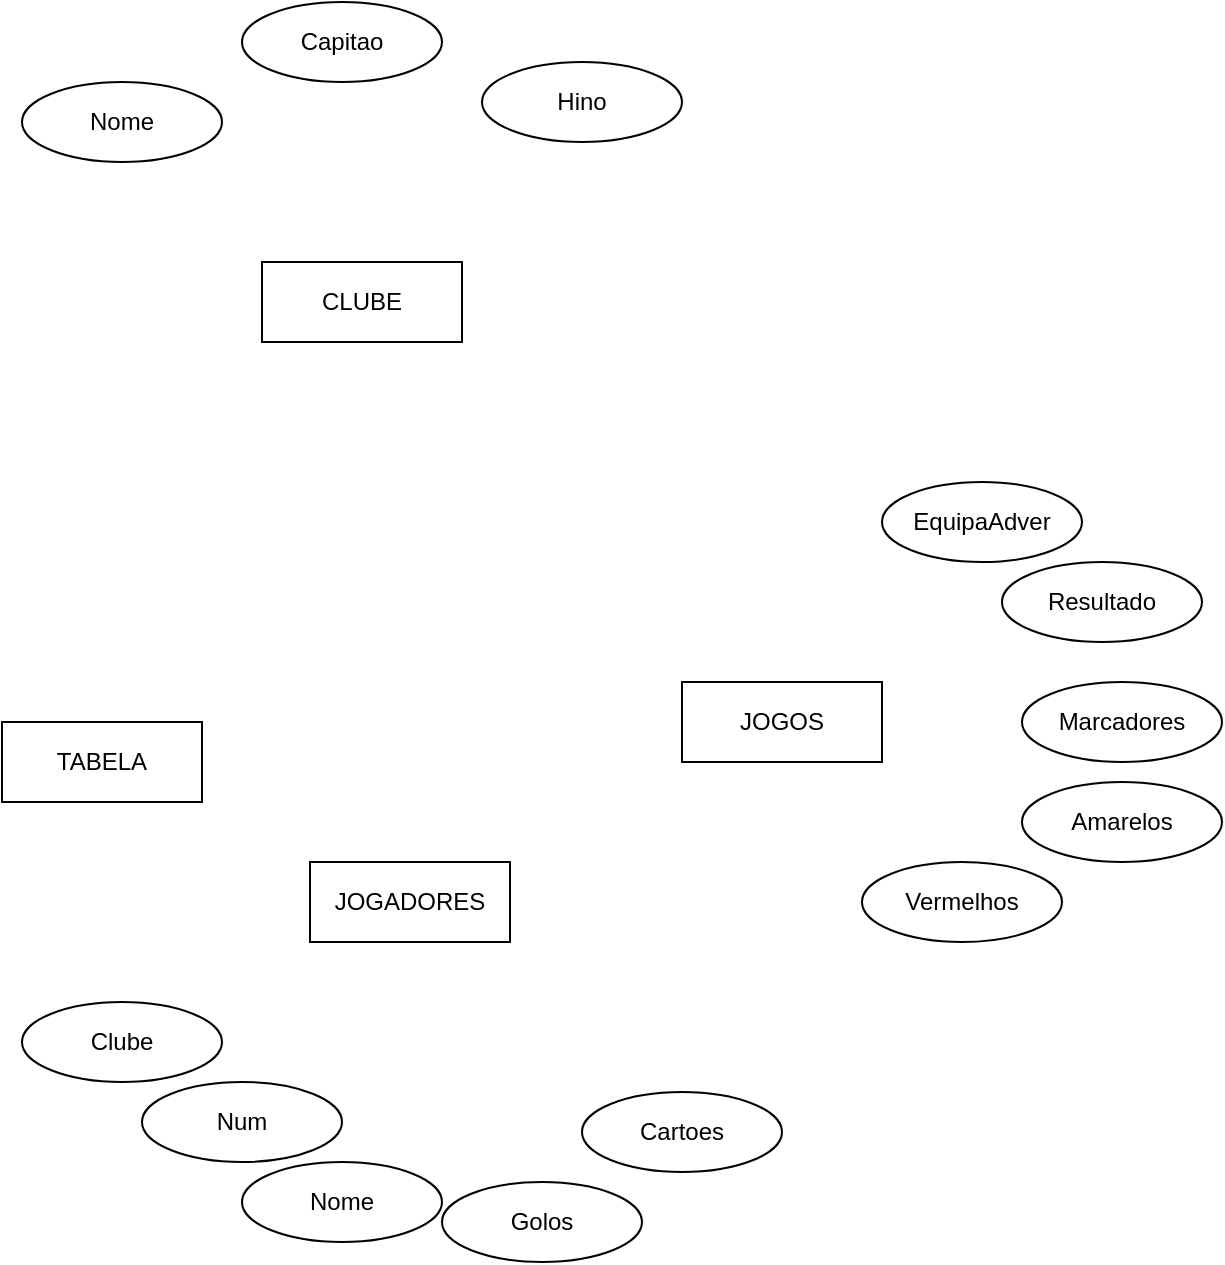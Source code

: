 <mxfile version="28.2.5">
  <diagram name="Página-1" id="o2nKE_NYRjv-4F8e_mK3">
    <mxGraphModel dx="1186" dy="755" grid="1" gridSize="10" guides="1" tooltips="1" connect="1" arrows="1" fold="1" page="1" pageScale="1" pageWidth="827" pageHeight="1169" math="0" shadow="0">
      <root>
        <mxCell id="0" />
        <mxCell id="1" parent="0" />
        <mxCell id="hTD4xYwQKq1XY90gXdqR-2" value="CLUBE" style="whiteSpace=wrap;html=1;align=center;" vertex="1" parent="1">
          <mxGeometry x="340" y="150" width="100" height="40" as="geometry" />
        </mxCell>
        <mxCell id="hTD4xYwQKq1XY90gXdqR-3" value="JOGOS" style="whiteSpace=wrap;html=1;align=center;" vertex="1" parent="1">
          <mxGeometry x="550" y="360" width="100" height="40" as="geometry" />
        </mxCell>
        <mxCell id="hTD4xYwQKq1XY90gXdqR-4" value="JOGADORES" style="whiteSpace=wrap;html=1;align=center;" vertex="1" parent="1">
          <mxGeometry x="364" y="450" width="100" height="40" as="geometry" />
        </mxCell>
        <mxCell id="hTD4xYwQKq1XY90gXdqR-5" value="TABELA" style="whiteSpace=wrap;html=1;align=center;" vertex="1" parent="1">
          <mxGeometry x="210" y="380" width="100" height="40" as="geometry" />
        </mxCell>
        <mxCell id="hTD4xYwQKq1XY90gXdqR-7" value="Nome" style="ellipse;whiteSpace=wrap;html=1;align=center;" vertex="1" parent="1">
          <mxGeometry x="220" y="60" width="100" height="40" as="geometry" />
        </mxCell>
        <mxCell id="hTD4xYwQKq1XY90gXdqR-8" value="Capitao" style="ellipse;whiteSpace=wrap;html=1;align=center;" vertex="1" parent="1">
          <mxGeometry x="330" y="20" width="100" height="40" as="geometry" />
        </mxCell>
        <mxCell id="hTD4xYwQKq1XY90gXdqR-9" value="Hino" style="ellipse;whiteSpace=wrap;html=1;align=center;" vertex="1" parent="1">
          <mxGeometry x="450" y="50" width="100" height="40" as="geometry" />
        </mxCell>
        <mxCell id="hTD4xYwQKq1XY90gXdqR-10" value="Clube" style="ellipse;whiteSpace=wrap;html=1;align=center;" vertex="1" parent="1">
          <mxGeometry x="220" y="520" width="100" height="40" as="geometry" />
        </mxCell>
        <mxCell id="hTD4xYwQKq1XY90gXdqR-11" value="Num" style="ellipse;whiteSpace=wrap;html=1;align=center;" vertex="1" parent="1">
          <mxGeometry x="280" y="560" width="100" height="40" as="geometry" />
        </mxCell>
        <mxCell id="hTD4xYwQKq1XY90gXdqR-12" value="Nome" style="ellipse;whiteSpace=wrap;html=1;align=center;" vertex="1" parent="1">
          <mxGeometry x="330" y="600" width="100" height="40" as="geometry" />
        </mxCell>
        <mxCell id="hTD4xYwQKq1XY90gXdqR-13" value="Golos" style="ellipse;whiteSpace=wrap;html=1;align=center;" vertex="1" parent="1">
          <mxGeometry x="430" y="610" width="100" height="40" as="geometry" />
        </mxCell>
        <mxCell id="hTD4xYwQKq1XY90gXdqR-15" value="Cartoes" style="ellipse;whiteSpace=wrap;html=1;align=center;" vertex="1" parent="1">
          <mxGeometry x="500" y="565" width="100" height="40" as="geometry" />
        </mxCell>
        <mxCell id="hTD4xYwQKq1XY90gXdqR-17" value="EquipaAdver" style="ellipse;whiteSpace=wrap;html=1;align=center;" vertex="1" parent="1">
          <mxGeometry x="650" y="260" width="100" height="40" as="geometry" />
        </mxCell>
        <mxCell id="hTD4xYwQKq1XY90gXdqR-18" value="Resultado" style="ellipse;whiteSpace=wrap;html=1;align=center;" vertex="1" parent="1">
          <mxGeometry x="710" y="300" width="100" height="40" as="geometry" />
        </mxCell>
        <mxCell id="hTD4xYwQKq1XY90gXdqR-20" value="Marcadores" style="ellipse;whiteSpace=wrap;html=1;align=center;" vertex="1" parent="1">
          <mxGeometry x="720" y="360" width="100" height="40" as="geometry" />
        </mxCell>
        <mxCell id="hTD4xYwQKq1XY90gXdqR-21" value="Amarelos" style="ellipse;whiteSpace=wrap;html=1;align=center;" vertex="1" parent="1">
          <mxGeometry x="720" y="410" width="100" height="40" as="geometry" />
        </mxCell>
        <mxCell id="hTD4xYwQKq1XY90gXdqR-22" value="Vermelhos" style="ellipse;whiteSpace=wrap;html=1;align=center;" vertex="1" parent="1">
          <mxGeometry x="640" y="450" width="100" height="40" as="geometry" />
        </mxCell>
      </root>
    </mxGraphModel>
  </diagram>
</mxfile>
